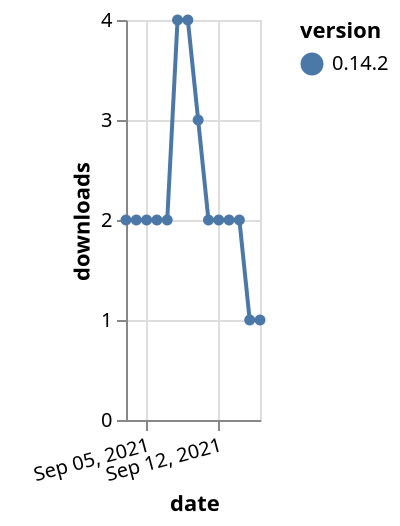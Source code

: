 {"$schema": "https://vega.github.io/schema/vega-lite/v5.json", "description": "A simple bar chart with embedded data.", "data": {"values": [{"date": "2021-09-03", "total": 445, "delta": 2, "version": "0.14.2"}, {"date": "2021-09-04", "total": 447, "delta": 2, "version": "0.14.2"}, {"date": "2021-09-05", "total": 449, "delta": 2, "version": "0.14.2"}, {"date": "2021-09-06", "total": 451, "delta": 2, "version": "0.14.2"}, {"date": "2021-09-07", "total": 453, "delta": 2, "version": "0.14.2"}, {"date": "2021-09-08", "total": 457, "delta": 4, "version": "0.14.2"}, {"date": "2021-09-09", "total": 461, "delta": 4, "version": "0.14.2"}, {"date": "2021-09-10", "total": 464, "delta": 3, "version": "0.14.2"}, {"date": "2021-09-11", "total": 466, "delta": 2, "version": "0.14.2"}, {"date": "2021-09-12", "total": 468, "delta": 2, "version": "0.14.2"}, {"date": "2021-09-13", "total": 470, "delta": 2, "version": "0.14.2"}, {"date": "2021-09-14", "total": 472, "delta": 2, "version": "0.14.2"}, {"date": "2021-09-15", "total": 473, "delta": 1, "version": "0.14.2"}, {"date": "2021-09-16", "total": 474, "delta": 1, "version": "0.14.2"}]}, "width": "container", "mark": {"type": "line", "point": {"filled": true}}, "encoding": {"x": {"field": "date", "type": "temporal", "timeUnit": "yearmonthdate", "title": "date", "axis": {"labelAngle": -15}}, "y": {"field": "delta", "type": "quantitative", "title": "downloads"}, "color": {"field": "version", "type": "nominal"}, "tooltip": {"field": "delta"}}}